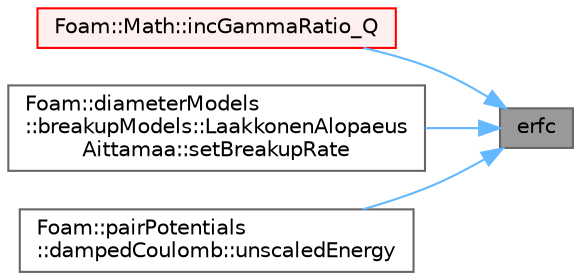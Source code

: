 digraph "erfc"
{
 // LATEX_PDF_SIZE
  bgcolor="transparent";
  edge [fontname=Helvetica,fontsize=10,labelfontname=Helvetica,labelfontsize=10];
  node [fontname=Helvetica,fontsize=10,shape=box,height=0.2,width=0.4];
  rankdir="RL";
  Node1 [id="Node000001",label="erfc",height=0.2,width=0.4,color="gray40", fillcolor="grey60", style="filled", fontcolor="black",tooltip=" "];
  Node1 -> Node2 [id="edge1_Node000001_Node000002",dir="back",color="steelblue1",style="solid",tooltip=" "];
  Node2 [id="Node000002",label="Foam::Math::incGammaRatio_Q",height=0.2,width=0.4,color="red", fillcolor="#FFF0F0", style="filled",URL="$namespaceFoam_1_1Math.html#af0d38a9a18c655ff27722ee4f0060fdf",tooltip=" "];
  Node1 -> Node9 [id="edge2_Node000001_Node000009",dir="back",color="steelblue1",style="solid",tooltip=" "];
  Node9 [id="Node000009",label="Foam::diameterModels\l::breakupModels::LaakkonenAlopaeus\lAittamaa::setBreakupRate",height=0.2,width=0.4,color="grey40", fillcolor="white", style="filled",URL="$classFoam_1_1diameterModels_1_1breakupModels_1_1LaakkonenAlopaeusAittamaa.html#a0f2aa02380b824f74638f448db9b33bc",tooltip=" "];
  Node1 -> Node10 [id="edge3_Node000001_Node000010",dir="back",color="steelblue1",style="solid",tooltip=" "];
  Node10 [id="Node000010",label="Foam::pairPotentials\l::dampedCoulomb::unscaledEnergy",height=0.2,width=0.4,color="grey40", fillcolor="white", style="filled",URL="$classFoam_1_1pairPotentials_1_1dampedCoulomb.html#a83578b87f1b5c24f33e63b3327599dff",tooltip=" "];
}
